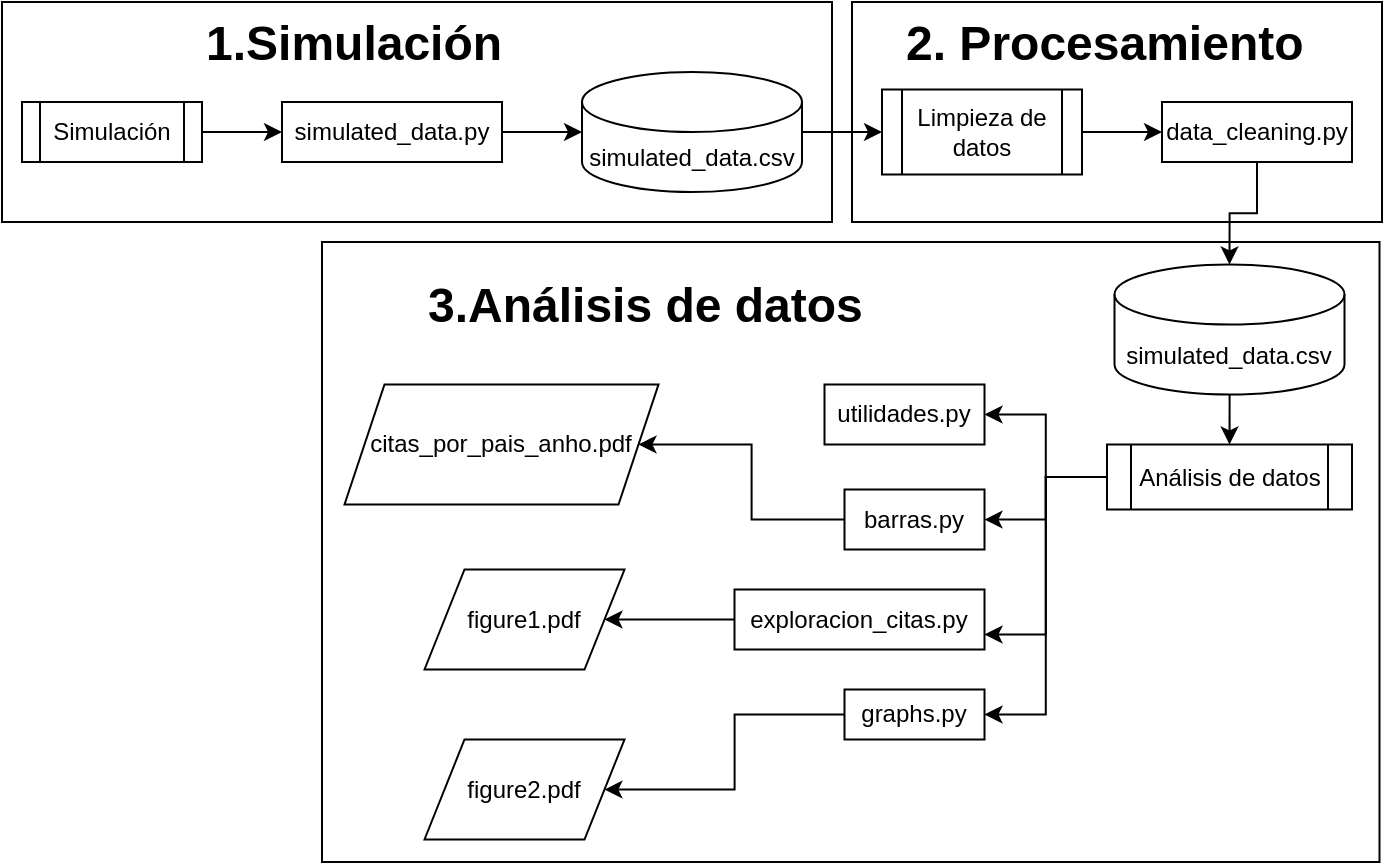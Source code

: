 <mxfile version="26.1.0">
  <diagram name="Página-1" id="GumMPImTSKoelcvScnSg">
    <mxGraphModel dx="1666" dy="789" grid="1" gridSize="10" guides="1" tooltips="1" connect="1" arrows="1" fold="1" page="1" pageScale="1" pageWidth="827" pageHeight="1169" math="0" shadow="0">
      <root>
        <mxCell id="0" />
        <mxCell id="1" parent="0" />
        <mxCell id="HC325poa335-O_-GN25u-46" value="" style="rounded=0;whiteSpace=wrap;html=1;" parent="1" vertex="1">
          <mxGeometry x="190" y="280" width="528.75" height="310" as="geometry" />
        </mxCell>
        <mxCell id="HC325poa335-O_-GN25u-45" value="" style="rounded=0;whiteSpace=wrap;html=1;" parent="1" vertex="1">
          <mxGeometry x="30" y="160" width="415" height="110" as="geometry" />
        </mxCell>
        <mxCell id="HC325poa335-O_-GN25u-43" value="" style="rounded=0;whiteSpace=wrap;html=1;" parent="1" vertex="1">
          <mxGeometry x="455" y="160" width="265" height="110" as="geometry" />
        </mxCell>
        <mxCell id="HC325poa335-O_-GN25u-32" value="" style="edgeStyle=orthogonalEdgeStyle;rounded=0;orthogonalLoop=1;jettySize=auto;html=1;" parent="1" source="HC325poa335-O_-GN25u-2" target="HC325poa335-O_-GN25u-10" edge="1">
          <mxGeometry relative="1" as="geometry" />
        </mxCell>
        <mxCell id="HC325poa335-O_-GN25u-2" value="simulated_data.csv" style="shape=cylinder3;whiteSpace=wrap;html=1;boundedLbl=1;backgroundOutline=1;size=15;" parent="1" vertex="1">
          <mxGeometry x="320" y="195" width="110" height="60" as="geometry" />
        </mxCell>
        <mxCell id="HC325poa335-O_-GN25u-35" style="edgeStyle=orthogonalEdgeStyle;rounded=0;orthogonalLoop=1;jettySize=auto;html=1;entryX=0.5;entryY=0;entryDx=0;entryDy=0;" parent="1" source="HC325poa335-O_-GN25u-6" target="HC325poa335-O_-GN25u-8" edge="1">
          <mxGeometry relative="1" as="geometry" />
        </mxCell>
        <mxCell id="HC325poa335-O_-GN25u-6" value="simulated_data.csv" style="shape=cylinder3;whiteSpace=wrap;html=1;boundedLbl=1;backgroundOutline=1;size=15;" parent="1" vertex="1">
          <mxGeometry x="586.25" y="291.25" width="115" height="65" as="geometry" />
        </mxCell>
        <mxCell id="HC325poa335-O_-GN25u-36" style="edgeStyle=orthogonalEdgeStyle;rounded=0;orthogonalLoop=1;jettySize=auto;html=1;entryX=1;entryY=0.5;entryDx=0;entryDy=0;" parent="1" source="HC325poa335-O_-GN25u-8" target="HC325poa335-O_-GN25u-19" edge="1">
          <mxGeometry relative="1" as="geometry" />
        </mxCell>
        <mxCell id="HC325poa335-O_-GN25u-37" style="edgeStyle=orthogonalEdgeStyle;rounded=0;orthogonalLoop=1;jettySize=auto;html=1;" parent="1" source="HC325poa335-O_-GN25u-8" target="HC325poa335-O_-GN25u-14" edge="1">
          <mxGeometry relative="1" as="geometry" />
        </mxCell>
        <mxCell id="HC325poa335-O_-GN25u-38" style="edgeStyle=orthogonalEdgeStyle;rounded=0;orthogonalLoop=1;jettySize=auto;html=1;entryX=1;entryY=0.75;entryDx=0;entryDy=0;" parent="1" source="HC325poa335-O_-GN25u-8" target="HC325poa335-O_-GN25u-16" edge="1">
          <mxGeometry relative="1" as="geometry" />
        </mxCell>
        <mxCell id="HC325poa335-O_-GN25u-39" style="edgeStyle=orthogonalEdgeStyle;rounded=0;orthogonalLoop=1;jettySize=auto;html=1;entryX=1;entryY=0.5;entryDx=0;entryDy=0;" parent="1" source="HC325poa335-O_-GN25u-8" target="HC325poa335-O_-GN25u-17" edge="1">
          <mxGeometry relative="1" as="geometry" />
        </mxCell>
        <mxCell id="HC325poa335-O_-GN25u-8" value="Análisis de datos" style="shape=process;whiteSpace=wrap;html=1;backgroundOutline=1;" parent="1" vertex="1">
          <mxGeometry x="582.5" y="381.25" width="122.5" height="32.5" as="geometry" />
        </mxCell>
        <mxCell id="HC325poa335-O_-GN25u-33" value="" style="edgeStyle=orthogonalEdgeStyle;rounded=0;orthogonalLoop=1;jettySize=auto;html=1;" parent="1" source="HC325poa335-O_-GN25u-10" target="HC325poa335-O_-GN25u-15" edge="1">
          <mxGeometry relative="1" as="geometry" />
        </mxCell>
        <mxCell id="HC325poa335-O_-GN25u-10" value="Limpieza de datos" style="shape=process;whiteSpace=wrap;html=1;backgroundOutline=1;" parent="1" vertex="1">
          <mxGeometry x="470" y="203.75" width="100" height="42.5" as="geometry" />
        </mxCell>
        <mxCell id="HC325poa335-O_-GN25u-30" value="" style="edgeStyle=orthogonalEdgeStyle;rounded=0;orthogonalLoop=1;jettySize=auto;html=1;" parent="1" source="HC325poa335-O_-GN25u-12" target="HC325poa335-O_-GN25u-13" edge="1">
          <mxGeometry relative="1" as="geometry" />
        </mxCell>
        <mxCell id="HC325poa335-O_-GN25u-12" value="Simulación" style="shape=process;whiteSpace=wrap;html=1;backgroundOutline=1;" parent="1" vertex="1">
          <mxGeometry x="40" y="210" width="90" height="30" as="geometry" />
        </mxCell>
        <mxCell id="HC325poa335-O_-GN25u-31" value="" style="edgeStyle=orthogonalEdgeStyle;rounded=0;orthogonalLoop=1;jettySize=auto;html=1;" parent="1" source="HC325poa335-O_-GN25u-13" target="HC325poa335-O_-GN25u-2" edge="1">
          <mxGeometry relative="1" as="geometry" />
        </mxCell>
        <mxCell id="HC325poa335-O_-GN25u-13" value="simulated_data.py" style="rounded=0;whiteSpace=wrap;html=1;" parent="1" vertex="1">
          <mxGeometry x="170" y="210" width="110" height="30" as="geometry" />
        </mxCell>
        <mxCell id="HC325poa335-O_-GN25u-40" style="edgeStyle=orthogonalEdgeStyle;rounded=0;orthogonalLoop=1;jettySize=auto;html=1;entryX=1;entryY=0.5;entryDx=0;entryDy=0;" parent="1" source="HC325poa335-O_-GN25u-14" target="HC325poa335-O_-GN25u-23" edge="1">
          <mxGeometry relative="1" as="geometry" />
        </mxCell>
        <mxCell id="HC325poa335-O_-GN25u-14" value="barras.py" style="rounded=0;whiteSpace=wrap;html=1;" parent="1" vertex="1">
          <mxGeometry x="451.25" y="403.75" width="70" height="30" as="geometry" />
        </mxCell>
        <mxCell id="HC325poa335-O_-GN25u-15" value="data_cleaning.py" style="rounded=0;whiteSpace=wrap;html=1;" parent="1" vertex="1">
          <mxGeometry x="610" y="210" width="95" height="30" as="geometry" />
        </mxCell>
        <mxCell id="HC325poa335-O_-GN25u-41" style="edgeStyle=orthogonalEdgeStyle;rounded=0;orthogonalLoop=1;jettySize=auto;html=1;entryX=1;entryY=0.5;entryDx=0;entryDy=0;" parent="1" source="HC325poa335-O_-GN25u-16" target="HC325poa335-O_-GN25u-24" edge="1">
          <mxGeometry relative="1" as="geometry" />
        </mxCell>
        <mxCell id="HC325poa335-O_-GN25u-16" value="exploracion_citas.py" style="rounded=0;whiteSpace=wrap;html=1;" parent="1" vertex="1">
          <mxGeometry x="396.25" y="453.75" width="125" height="30" as="geometry" />
        </mxCell>
        <mxCell id="HC325poa335-O_-GN25u-42" style="edgeStyle=orthogonalEdgeStyle;rounded=0;orthogonalLoop=1;jettySize=auto;html=1;" parent="1" source="HC325poa335-O_-GN25u-17" target="HC325poa335-O_-GN25u-25" edge="1">
          <mxGeometry relative="1" as="geometry" />
        </mxCell>
        <mxCell id="HC325poa335-O_-GN25u-17" value="graphs.py" style="rounded=0;whiteSpace=wrap;html=1;" parent="1" vertex="1">
          <mxGeometry x="451.25" y="503.75" width="70" height="25" as="geometry" />
        </mxCell>
        <mxCell id="HC325poa335-O_-GN25u-19" value="utilidades.py" style="rounded=0;whiteSpace=wrap;html=1;" parent="1" vertex="1">
          <mxGeometry x="441.25" y="351.25" width="80" height="30" as="geometry" />
        </mxCell>
        <mxCell id="HC325poa335-O_-GN25u-23" value="citas_por_pais_anho.pdf" style="shape=parallelogram;perimeter=parallelogramPerimeter;whiteSpace=wrap;html=1;fixedSize=1;" parent="1" vertex="1">
          <mxGeometry x="201.25" y="351.25" width="157" height="60" as="geometry" />
        </mxCell>
        <mxCell id="HC325poa335-O_-GN25u-24" value="figure1.pdf" style="shape=parallelogram;perimeter=parallelogramPerimeter;whiteSpace=wrap;html=1;fixedSize=1;" parent="1" vertex="1">
          <mxGeometry x="241.25" y="443.75" width="100" height="50" as="geometry" />
        </mxCell>
        <mxCell id="HC325poa335-O_-GN25u-25" value="figure2.pdf" style="shape=parallelogram;perimeter=parallelogramPerimeter;whiteSpace=wrap;html=1;fixedSize=1;" parent="1" vertex="1">
          <mxGeometry x="241.25" y="528.75" width="100" height="50" as="geometry" />
        </mxCell>
        <mxCell id="HC325poa335-O_-GN25u-34" style="edgeStyle=orthogonalEdgeStyle;rounded=0;orthogonalLoop=1;jettySize=auto;html=1;entryX=0.5;entryY=0;entryDx=0;entryDy=0;entryPerimeter=0;" parent="1" source="HC325poa335-O_-GN25u-15" target="HC325poa335-O_-GN25u-6" edge="1">
          <mxGeometry relative="1" as="geometry" />
        </mxCell>
        <mxCell id="HC325poa335-O_-GN25u-49" value="&lt;h1 style=&quot;margin-top: 0px;&quot;&gt;2. Procesamiento&lt;/h1&gt;" style="text;html=1;whiteSpace=wrap;overflow=hidden;rounded=0;" parent="1" vertex="1">
          <mxGeometry x="480" y="160" width="230" height="40" as="geometry" />
        </mxCell>
        <mxCell id="HC325poa335-O_-GN25u-50" value="&lt;h1 style=&quot;margin-top: 0px;&quot;&gt;1.Simulación&lt;/h1&gt;" style="text;html=1;whiteSpace=wrap;overflow=hidden;rounded=0;" parent="1" vertex="1">
          <mxGeometry x="130" y="160" width="230" height="40" as="geometry" />
        </mxCell>
        <mxCell id="HC325poa335-O_-GN25u-51" value="&lt;h1 style=&quot;margin-top: 0px;&quot;&gt;3.Análisis de datos&lt;/h1&gt;" style="text;html=1;whiteSpace=wrap;overflow=hidden;rounded=0;" parent="1" vertex="1">
          <mxGeometry x="241.25" y="291.25" width="230" height="40" as="geometry" />
        </mxCell>
      </root>
    </mxGraphModel>
  </diagram>
</mxfile>
